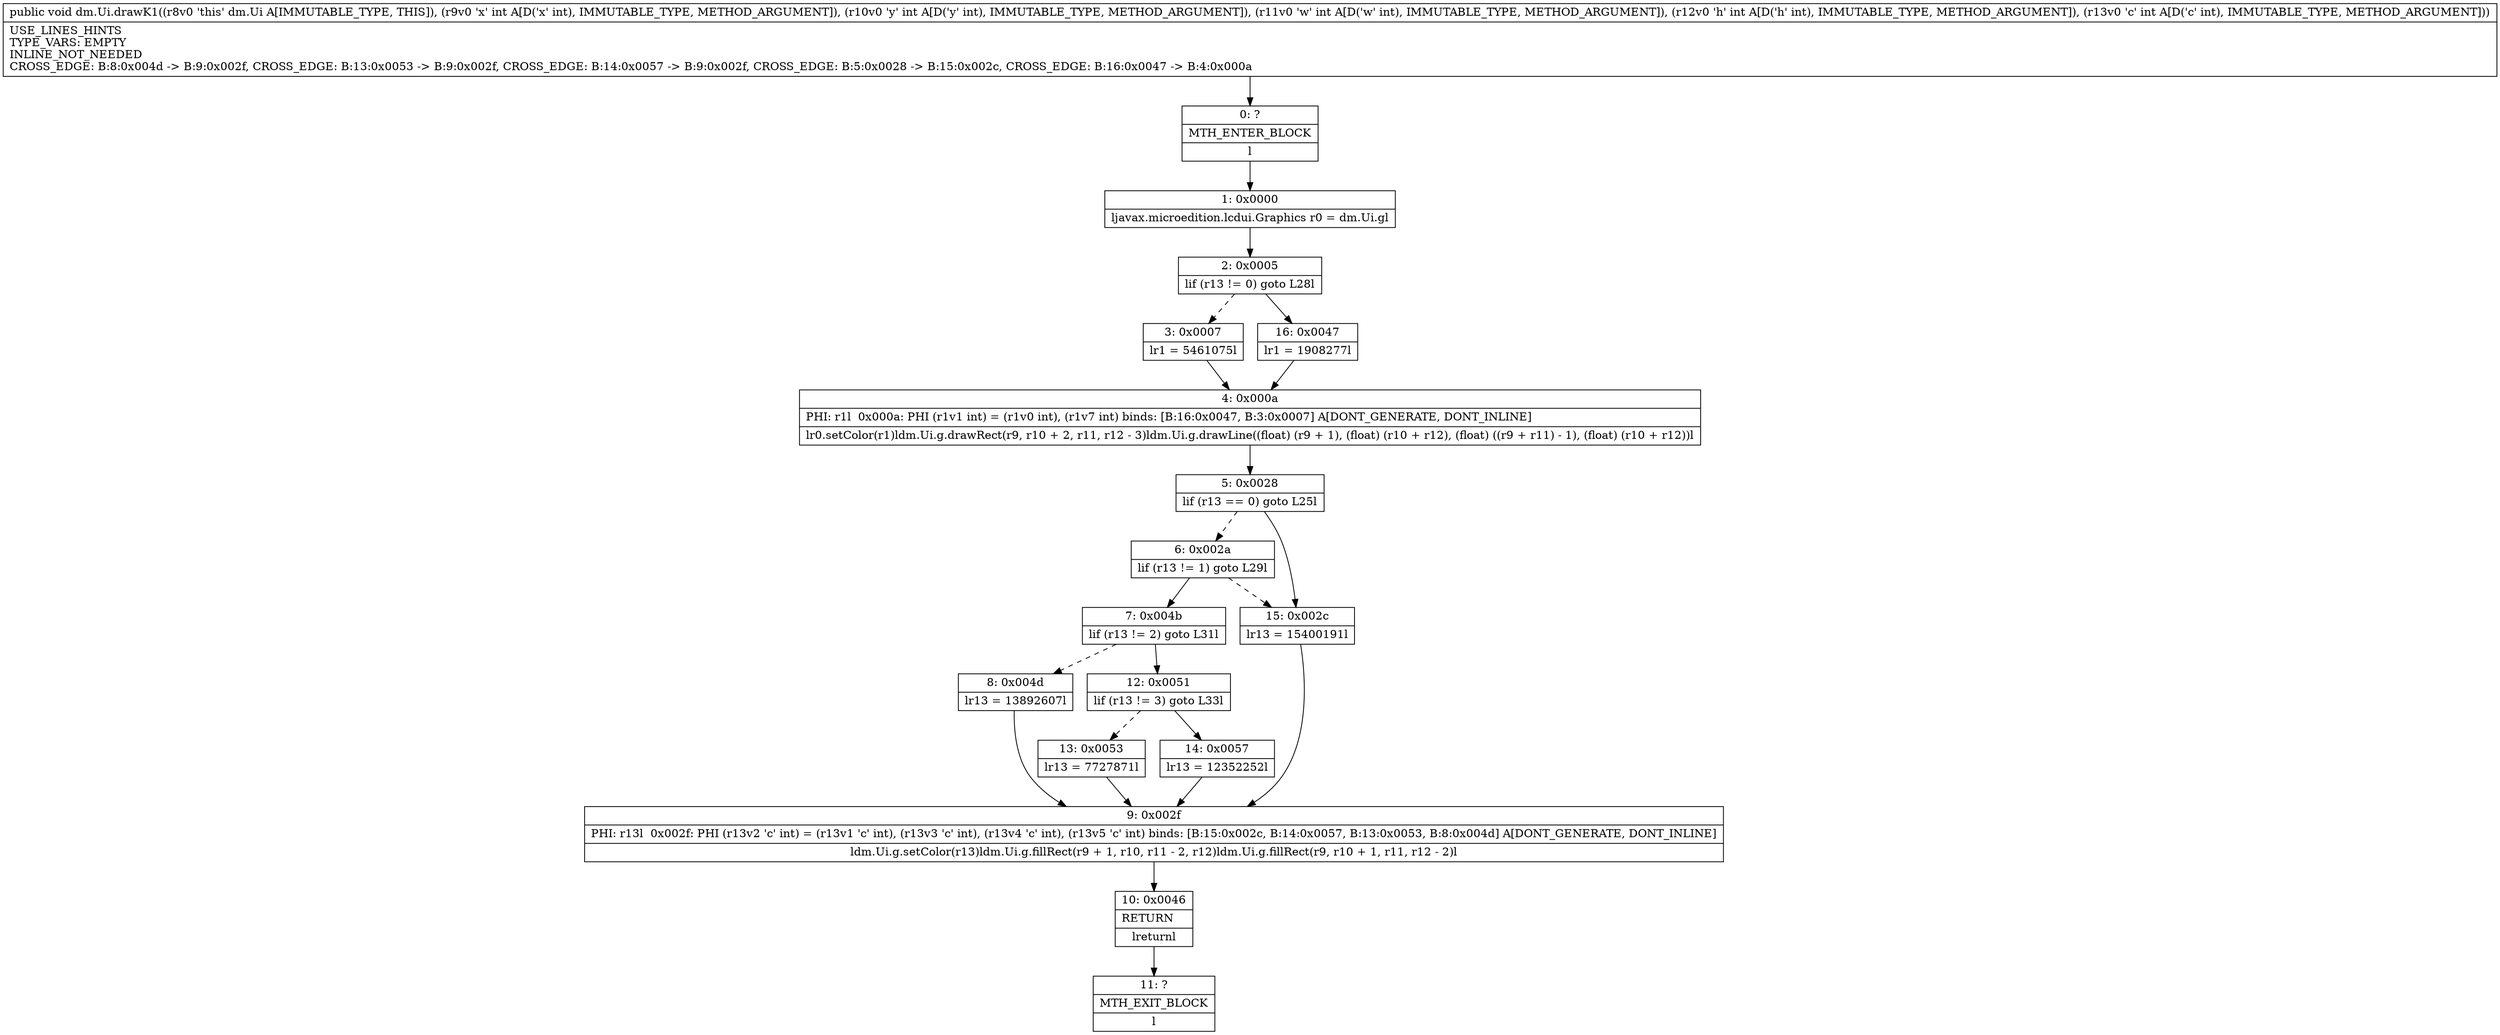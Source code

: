 digraph "CFG fordm.Ui.drawK1(IIIII)V" {
Node_0 [shape=record,label="{0\:\ ?|MTH_ENTER_BLOCK\l|l}"];
Node_1 [shape=record,label="{1\:\ 0x0000|ljavax.microedition.lcdui.Graphics r0 = dm.Ui.gl}"];
Node_2 [shape=record,label="{2\:\ 0x0005|lif (r13 != 0) goto L28l}"];
Node_3 [shape=record,label="{3\:\ 0x0007|lr1 = 5461075l}"];
Node_4 [shape=record,label="{4\:\ 0x000a|PHI: r1l  0x000a: PHI (r1v1 int) = (r1v0 int), (r1v7 int) binds: [B:16:0x0047, B:3:0x0007] A[DONT_GENERATE, DONT_INLINE]\l|lr0.setColor(r1)ldm.Ui.g.drawRect(r9, r10 + 2, r11, r12 \- 3)ldm.Ui.g.drawLine((float) (r9 + 1), (float) (r10 + r12), (float) ((r9 + r11) \- 1), (float) (r10 + r12))l}"];
Node_5 [shape=record,label="{5\:\ 0x0028|lif (r13 == 0) goto L25l}"];
Node_6 [shape=record,label="{6\:\ 0x002a|lif (r13 != 1) goto L29l}"];
Node_7 [shape=record,label="{7\:\ 0x004b|lif (r13 != 2) goto L31l}"];
Node_8 [shape=record,label="{8\:\ 0x004d|lr13 = 13892607l}"];
Node_9 [shape=record,label="{9\:\ 0x002f|PHI: r13l  0x002f: PHI (r13v2 'c' int) = (r13v1 'c' int), (r13v3 'c' int), (r13v4 'c' int), (r13v5 'c' int) binds: [B:15:0x002c, B:14:0x0057, B:13:0x0053, B:8:0x004d] A[DONT_GENERATE, DONT_INLINE]\l|ldm.Ui.g.setColor(r13)ldm.Ui.g.fillRect(r9 + 1, r10, r11 \- 2, r12)ldm.Ui.g.fillRect(r9, r10 + 1, r11, r12 \- 2)l}"];
Node_10 [shape=record,label="{10\:\ 0x0046|RETURN\l|lreturnl}"];
Node_11 [shape=record,label="{11\:\ ?|MTH_EXIT_BLOCK\l|l}"];
Node_12 [shape=record,label="{12\:\ 0x0051|lif (r13 != 3) goto L33l}"];
Node_13 [shape=record,label="{13\:\ 0x0053|lr13 = 7727871l}"];
Node_14 [shape=record,label="{14\:\ 0x0057|lr13 = 12352252l}"];
Node_15 [shape=record,label="{15\:\ 0x002c|lr13 = 15400191l}"];
Node_16 [shape=record,label="{16\:\ 0x0047|lr1 = 1908277l}"];
MethodNode[shape=record,label="{public void dm.Ui.drawK1((r8v0 'this' dm.Ui A[IMMUTABLE_TYPE, THIS]), (r9v0 'x' int A[D('x' int), IMMUTABLE_TYPE, METHOD_ARGUMENT]), (r10v0 'y' int A[D('y' int), IMMUTABLE_TYPE, METHOD_ARGUMENT]), (r11v0 'w' int A[D('w' int), IMMUTABLE_TYPE, METHOD_ARGUMENT]), (r12v0 'h' int A[D('h' int), IMMUTABLE_TYPE, METHOD_ARGUMENT]), (r13v0 'c' int A[D('c' int), IMMUTABLE_TYPE, METHOD_ARGUMENT]))  | USE_LINES_HINTS\lTYPE_VARS: EMPTY\lINLINE_NOT_NEEDED\lCROSS_EDGE: B:8:0x004d \-\> B:9:0x002f, CROSS_EDGE: B:13:0x0053 \-\> B:9:0x002f, CROSS_EDGE: B:14:0x0057 \-\> B:9:0x002f, CROSS_EDGE: B:5:0x0028 \-\> B:15:0x002c, CROSS_EDGE: B:16:0x0047 \-\> B:4:0x000a\l}"];
MethodNode -> Node_0;
Node_0 -> Node_1;
Node_1 -> Node_2;
Node_2 -> Node_3[style=dashed];
Node_2 -> Node_16;
Node_3 -> Node_4;
Node_4 -> Node_5;
Node_5 -> Node_6[style=dashed];
Node_5 -> Node_15;
Node_6 -> Node_15[style=dashed];
Node_6 -> Node_7;
Node_7 -> Node_8[style=dashed];
Node_7 -> Node_12;
Node_8 -> Node_9;
Node_9 -> Node_10;
Node_10 -> Node_11;
Node_12 -> Node_13[style=dashed];
Node_12 -> Node_14;
Node_13 -> Node_9;
Node_14 -> Node_9;
Node_15 -> Node_9;
Node_16 -> Node_4;
}

